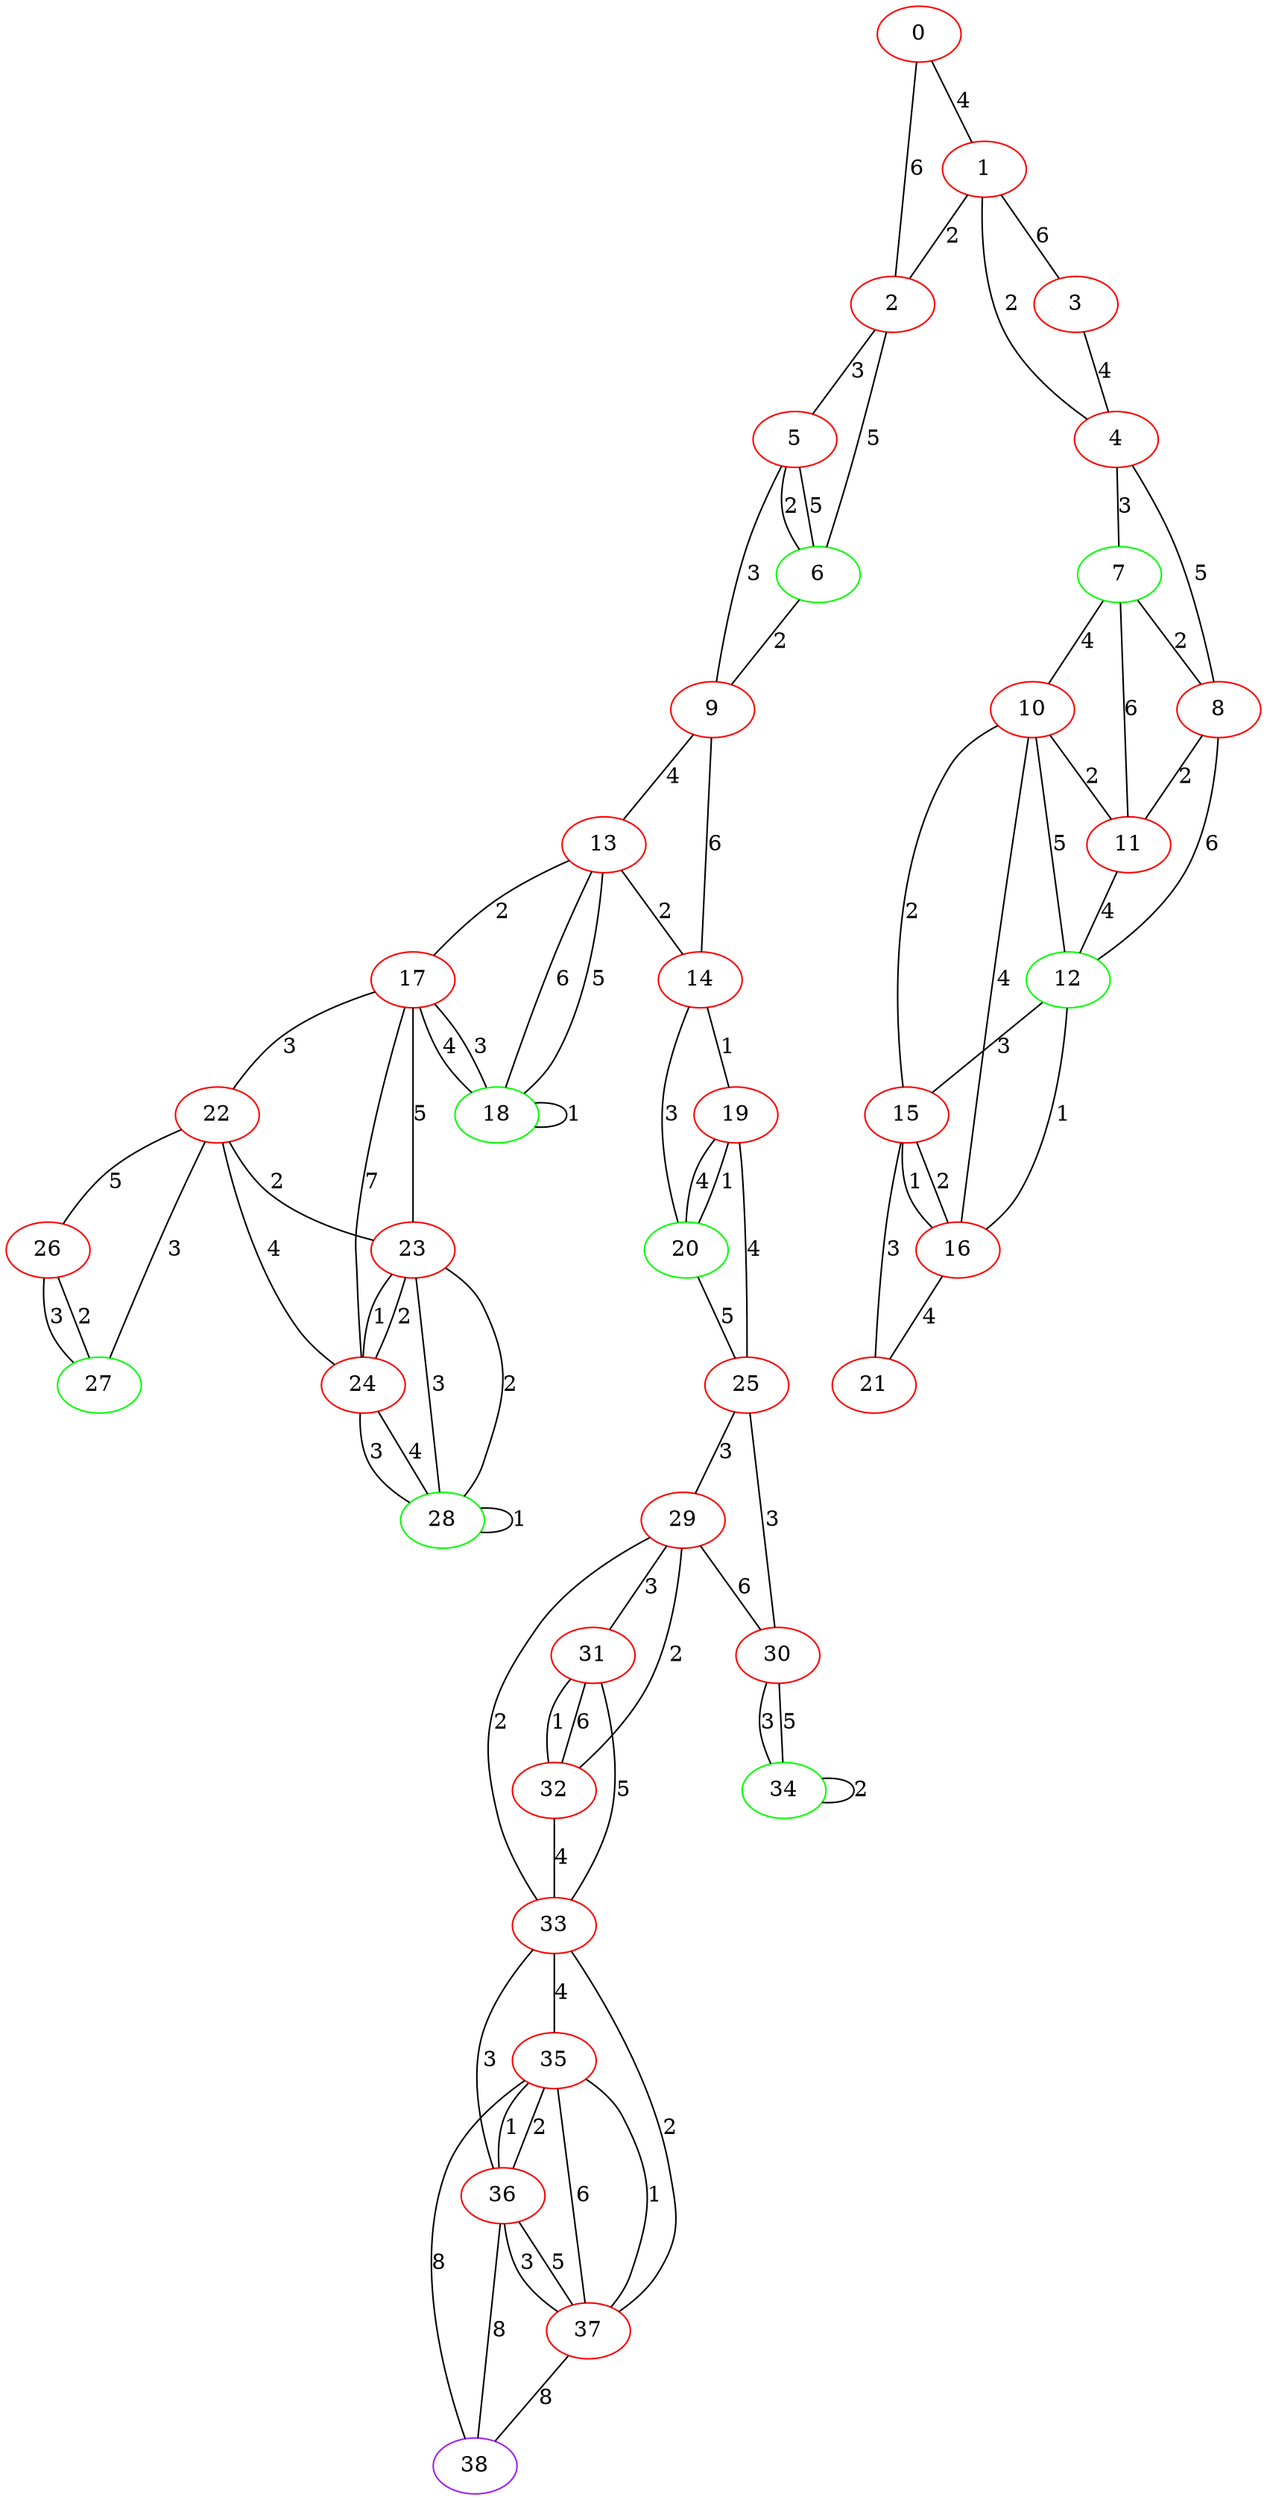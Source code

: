 graph "" {
0 [color=red, weight=1];
1 [color=red, weight=1];
2 [color=red, weight=1];
3 [color=red, weight=1];
4 [color=red, weight=1];
5 [color=red, weight=1];
6 [color=green, weight=2];
7 [color=green, weight=2];
8 [color=red, weight=1];
9 [color=red, weight=1];
10 [color=red, weight=1];
11 [color=red, weight=1];
12 [color=green, weight=2];
13 [color=red, weight=1];
14 [color=red, weight=1];
15 [color=red, weight=1];
16 [color=red, weight=1];
17 [color=red, weight=1];
18 [color=green, weight=2];
19 [color=red, weight=1];
20 [color=green, weight=2];
21 [color=red, weight=1];
22 [color=red, weight=1];
23 [color=red, weight=1];
24 [color=red, weight=1];
25 [color=red, weight=1];
26 [color=red, weight=1];
27 [color=green, weight=2];
28 [color=green, weight=2];
29 [color=red, weight=1];
30 [color=red, weight=1];
31 [color=red, weight=1];
32 [color=red, weight=1];
33 [color=red, weight=1];
34 [color=green, weight=2];
35 [color=red, weight=1];
36 [color=red, weight=1];
37 [color=red, weight=1];
38 [color=purple, weight=4];
0 -- 1  [key=0, label=4];
0 -- 2  [key=0, label=6];
1 -- 2  [key=0, label=2];
1 -- 3  [key=0, label=6];
1 -- 4  [key=0, label=2];
2 -- 5  [key=0, label=3];
2 -- 6  [key=0, label=5];
3 -- 4  [key=0, label=4];
4 -- 8  [key=0, label=5];
4 -- 7  [key=0, label=3];
5 -- 9  [key=0, label=3];
5 -- 6  [key=0, label=5];
5 -- 6  [key=1, label=2];
6 -- 9  [key=0, label=2];
7 -- 8  [key=0, label=2];
7 -- 10  [key=0, label=4];
7 -- 11  [key=0, label=6];
8 -- 12  [key=0, label=6];
8 -- 11  [key=0, label=2];
9 -- 13  [key=0, label=4];
9 -- 14  [key=0, label=6];
10 -- 16  [key=0, label=4];
10 -- 11  [key=0, label=2];
10 -- 12  [key=0, label=5];
10 -- 15  [key=0, label=2];
11 -- 12  [key=0, label=4];
12 -- 16  [key=0, label=1];
12 -- 15  [key=0, label=3];
13 -- 18  [key=0, label=5];
13 -- 18  [key=1, label=6];
13 -- 14  [key=0, label=2];
13 -- 17  [key=0, label=2];
14 -- 19  [key=0, label=1];
14 -- 20  [key=0, label=3];
15 -- 16  [key=0, label=2];
15 -- 16  [key=1, label=1];
15 -- 21  [key=0, label=3];
16 -- 21  [key=0, label=4];
17 -- 24  [key=0, label=7];
17 -- 18  [key=0, label=3];
17 -- 18  [key=1, label=4];
17 -- 22  [key=0, label=3];
17 -- 23  [key=0, label=5];
18 -- 18  [key=0, label=1];
19 -- 25  [key=0, label=4];
19 -- 20  [key=0, label=4];
19 -- 20  [key=1, label=1];
20 -- 25  [key=0, label=5];
22 -- 24  [key=0, label=4];
22 -- 26  [key=0, label=5];
22 -- 27  [key=0, label=3];
22 -- 23  [key=0, label=2];
23 -- 24  [key=0, label=1];
23 -- 24  [key=1, label=2];
23 -- 28  [key=0, label=2];
23 -- 28  [key=1, label=3];
24 -- 28  [key=0, label=3];
24 -- 28  [key=1, label=4];
25 -- 29  [key=0, label=3];
25 -- 30  [key=0, label=3];
26 -- 27  [key=0, label=3];
26 -- 27  [key=1, label=2];
28 -- 28  [key=0, label=1];
29 -- 32  [key=0, label=2];
29 -- 33  [key=0, label=2];
29 -- 30  [key=0, label=6];
29 -- 31  [key=0, label=3];
30 -- 34  [key=0, label=3];
30 -- 34  [key=1, label=5];
31 -- 32  [key=0, label=6];
31 -- 32  [key=1, label=1];
31 -- 33  [key=0, label=5];
32 -- 33  [key=0, label=4];
33 -- 35  [key=0, label=4];
33 -- 36  [key=0, label=3];
33 -- 37  [key=0, label=2];
34 -- 34  [key=0, label=2];
35 -- 36  [key=0, label=2];
35 -- 36  [key=1, label=1];
35 -- 37  [key=0, label=1];
35 -- 37  [key=1, label=6];
35 -- 38  [key=0, label=8];
36 -- 37  [key=0, label=3];
36 -- 37  [key=1, label=5];
36 -- 38  [key=0, label=8];
37 -- 38  [key=0, label=8];
}
